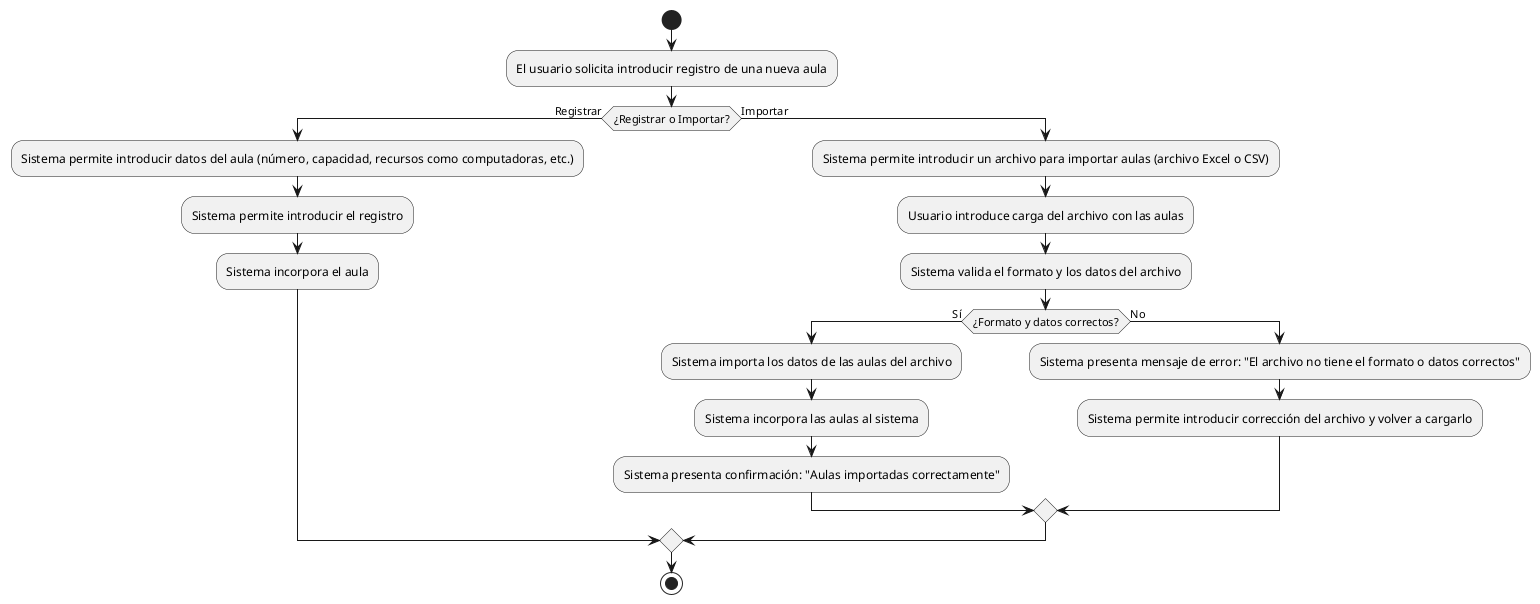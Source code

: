 @startuml
start
:El usuario solicita introducir registro de una nueva aula;
if (¿Registrar o Importar?) then (Registrar)
  :Sistema permite introducir datos del aula (número, capacidad, recursos como computadoras, etc.);
  :Sistema permite introducir el registro;
  :Sistema incorpora el aula;
else (Importar)
  :Sistema permite introducir un archivo para importar aulas (archivo Excel o CSV);
  :Usuario introduce carga del archivo con las aulas;
  :Sistema valida el formato y los datos del archivo;
  if (¿Formato y datos correctos?) then (Sí)
    :Sistema importa los datos de las aulas del archivo;
    :Sistema incorpora las aulas al sistema;
    :Sistema presenta confirmación: "Aulas importadas correctamente";
  else (No)
    :Sistema presenta mensaje de error: "El archivo no tiene el formato o datos correctos";
    :Sistema permite introducir corrección del archivo y volver a cargarlo;
  endif
endif
stop
@enduml